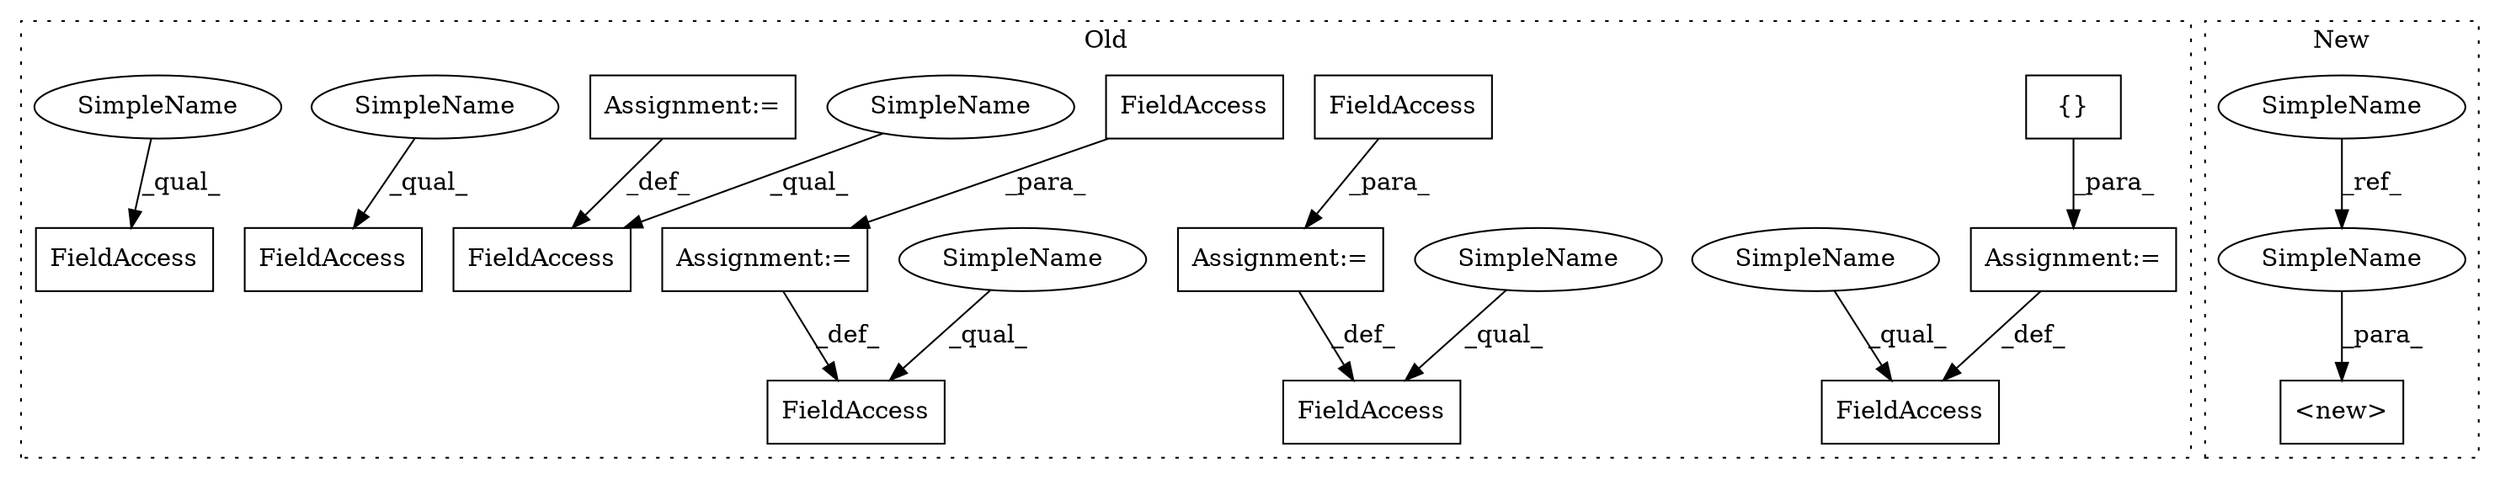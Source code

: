 digraph G {
subgraph cluster0 {
1 [label="{}" a="4" s="4525" l="2" shape="box"];
3 [label="Assignment:=" a="7" s="4507" l="1" shape="box"];
4 [label="FieldAccess" a="22" s="4492" l="15" shape="box"];
6 [label="FieldAccess" a="22" s="4589" l="13" shape="box"];
7 [label="Assignment:=" a="7" s="4602" l="1" shape="box"];
8 [label="FieldAccess" a="22" s="4690" l="12" shape="box"];
9 [label="FieldAccess" a="22" s="4603" l="8" shape="box"];
10 [label="FieldAccess" a="22" s="4533" l="13" shape="box"];
11 [label="FieldAccess" a="22" s="4617" l="20" shape="box"];
12 [label="FieldAccess" a="22" s="4561" l="13" shape="box"];
13 [label="Assignment:=" a="7" s="4574" l="1" shape="box"];
14 [label="FieldAccess" a="22" s="4575" l="8" shape="box"];
15 [label="Assignment:=" a="7" s="4546" l="1" shape="box"];
17 [label="SimpleName" a="42" s="4561" l="4" shape="ellipse"];
18 [label="SimpleName" a="42" s="4492" l="4" shape="ellipse"];
19 [label="SimpleName" a="42" s="4589" l="4" shape="ellipse"];
20 [label="SimpleName" a="42" s="4617" l="4" shape="ellipse"];
21 [label="SimpleName" a="42" s="4533" l="4" shape="ellipse"];
22 [label="SimpleName" a="42" s="4690" l="4" shape="ellipse"];
label = "Old";
style="dotted";
}
subgraph cluster1 {
2 [label="<new>" a="46" s="4586,4621" l="6,2" shape="box"];
5 [label="SimpleName" a="42" s="4575" l="4" shape="ellipse"];
16 [label="SimpleName" a="42" s="4617" l="4" shape="ellipse"];
label = "New";
style="dotted";
}
1 -> 3 [label="_para_"];
3 -> 4 [label="_def_"];
5 -> 16 [label="_ref_"];
7 -> 6 [label="_def_"];
9 -> 7 [label="_para_"];
13 -> 12 [label="_def_"];
14 -> 13 [label="_para_"];
15 -> 10 [label="_def_"];
16 -> 2 [label="_para_"];
17 -> 12 [label="_qual_"];
18 -> 4 [label="_qual_"];
19 -> 6 [label="_qual_"];
20 -> 11 [label="_qual_"];
21 -> 10 [label="_qual_"];
22 -> 8 [label="_qual_"];
}